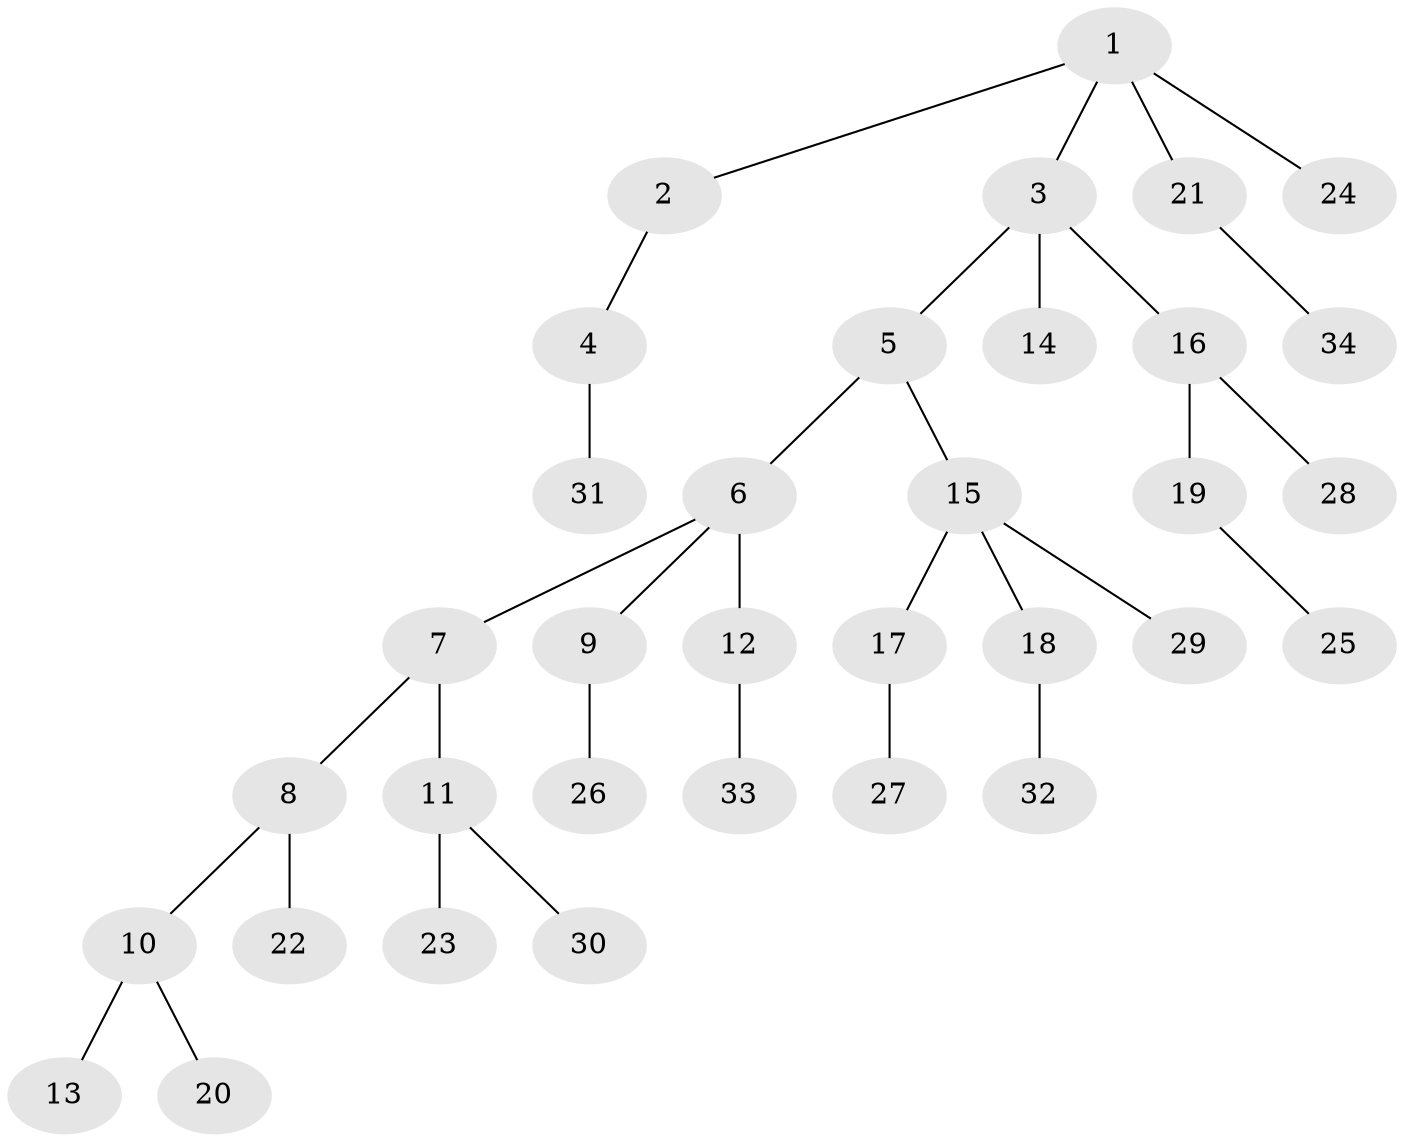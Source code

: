 // original degree distribution, {4: 0.05357142857142857, 2: 0.30357142857142855, 5: 0.05357142857142857, 3: 0.14285714285714285, 1: 0.44642857142857145}
// Generated by graph-tools (version 1.1) at 2025/51/03/04/25 22:51:32]
// undirected, 34 vertices, 33 edges
graph export_dot {
  node [color=gray90,style=filled];
  1;
  2;
  3;
  4;
  5;
  6;
  7;
  8;
  9;
  10;
  11;
  12;
  13;
  14;
  15;
  16;
  17;
  18;
  19;
  20;
  21;
  22;
  23;
  24;
  25;
  26;
  27;
  28;
  29;
  30;
  31;
  32;
  33;
  34;
  1 -- 2 [weight=1.0];
  1 -- 3 [weight=1.0];
  1 -- 21 [weight=1.0];
  1 -- 24 [weight=1.0];
  2 -- 4 [weight=1.0];
  3 -- 5 [weight=1.0];
  3 -- 14 [weight=1.0];
  3 -- 16 [weight=1.0];
  4 -- 31 [weight=1.0];
  5 -- 6 [weight=1.0];
  5 -- 15 [weight=1.0];
  6 -- 7 [weight=1.0];
  6 -- 9 [weight=1.0];
  6 -- 12 [weight=1.0];
  7 -- 8 [weight=1.0];
  7 -- 11 [weight=1.0];
  8 -- 10 [weight=1.0];
  8 -- 22 [weight=1.0];
  9 -- 26 [weight=1.0];
  10 -- 13 [weight=1.0];
  10 -- 20 [weight=1.0];
  11 -- 23 [weight=1.0];
  11 -- 30 [weight=1.0];
  12 -- 33 [weight=1.0];
  15 -- 17 [weight=1.0];
  15 -- 18 [weight=1.0];
  15 -- 29 [weight=1.0];
  16 -- 19 [weight=1.0];
  16 -- 28 [weight=1.0];
  17 -- 27 [weight=1.0];
  18 -- 32 [weight=1.0];
  19 -- 25 [weight=1.0];
  21 -- 34 [weight=1.0];
}
